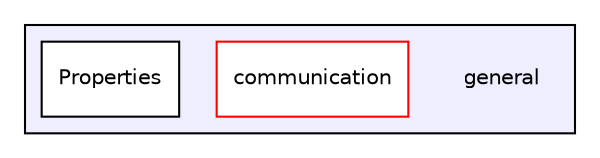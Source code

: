 digraph "general" {
  compound=true
  node [ fontsize="10", fontname="Helvetica"];
  edge [ labelfontsize="10", labelfontname="Helvetica"];
  subgraph clusterdir_bba024cd03edd7f9d6096b84e1006209 {
    graph [ bgcolor="#eeeeff", pencolor="black", label="" URL="dir_bba024cd03edd7f9d6096b84e1006209.html"];
    dir_bba024cd03edd7f9d6096b84e1006209 [shape=plaintext label="general"];
    dir_368ef012145aef7035dca8ed50f9a5db [shape=box label="communication" color="red" fillcolor="white" style="filled" URL="dir_368ef012145aef7035dca8ed50f9a5db.html"];
    dir_35a5f66a3b7b476005d9e9c2b39558fb [shape=box label="Properties" color="black" fillcolor="white" style="filled" URL="dir_35a5f66a3b7b476005d9e9c2b39558fb.html"];
  }
}

